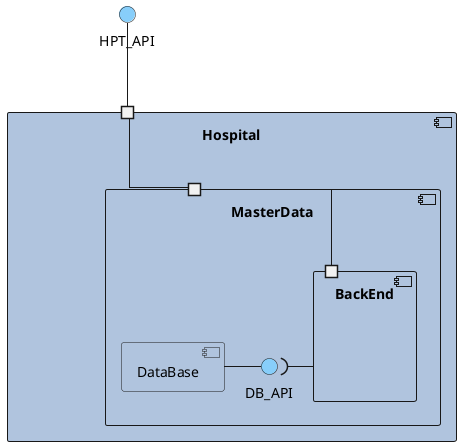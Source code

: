 @startuml vsl1

skinparam linetype ortho

skinparam component{
  BackgroundColor lightsteelblue
}

skinparam interface{
  BackgroundColor lightskyblue
}


interface HPT_API
component Hospital{
  port p1 as " "
  component MasterData{
    port p2 as " "
    interface DB_API
    component BackEnd{
      port p3 as " "
    }
    component DataBase
    p2 -up- p3
  }
  p1 -up- p2
  DB_API -left- DataBase
  DB_API )-right- BackEnd
}

HPT_API -down- p1



@enduml
